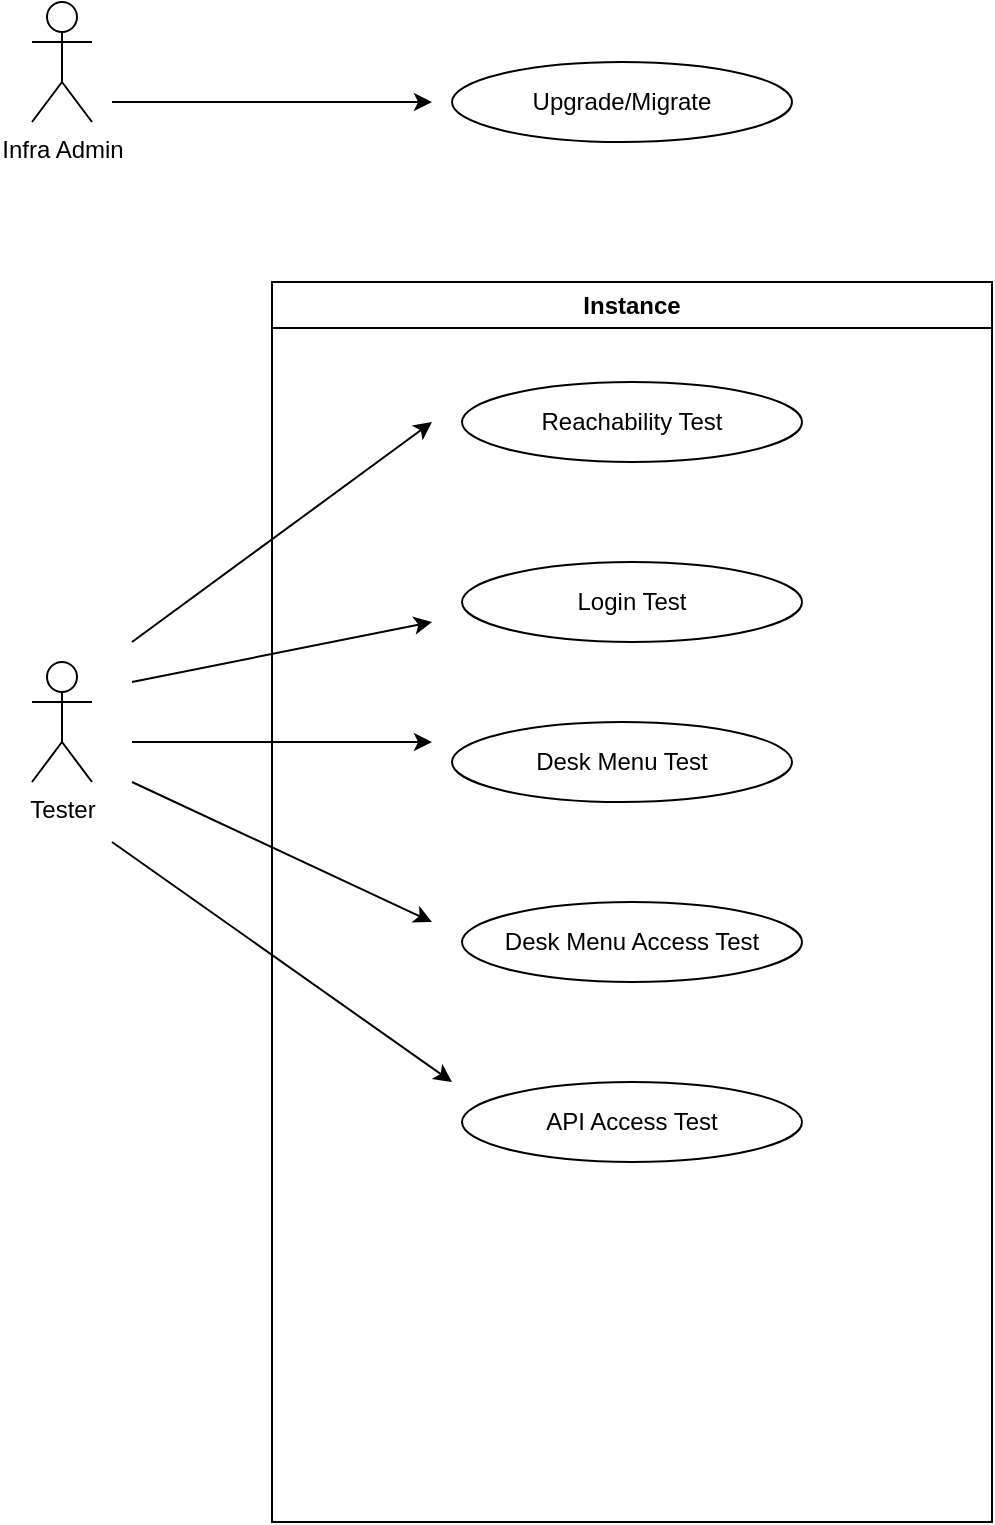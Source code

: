 <mxfile version="26.0.14">
  <diagram name="Page-1" id="y4f-Fp8S1NzeUtQ3RsJ0">
    <mxGraphModel dx="1368" dy="790" grid="1" gridSize="10" guides="1" tooltips="1" connect="1" arrows="1" fold="1" page="1" pageScale="1" pageWidth="850" pageHeight="1100" math="0" shadow="0">
      <root>
        <mxCell id="0" />
        <mxCell id="1" parent="0" />
        <mxCell id="dRdN8C4UgrvtnP99j4bF-1" value="Instance" style="swimlane;whiteSpace=wrap;html=1;" vertex="1" parent="1">
          <mxGeometry x="320" y="190" width="360" height="620" as="geometry" />
        </mxCell>
        <mxCell id="dRdN8C4UgrvtnP99j4bF-5" value="Reachability Test" style="ellipse;whiteSpace=wrap;html=1;" vertex="1" parent="dRdN8C4UgrvtnP99j4bF-1">
          <mxGeometry x="95" y="50" width="170" height="40" as="geometry" />
        </mxCell>
        <mxCell id="dRdN8C4UgrvtnP99j4bF-6" value="Login Test" style="ellipse;whiteSpace=wrap;html=1;" vertex="1" parent="dRdN8C4UgrvtnP99j4bF-1">
          <mxGeometry x="95" y="140" width="170" height="40" as="geometry" />
        </mxCell>
        <mxCell id="dRdN8C4UgrvtnP99j4bF-10" value="Desk Menu Test" style="ellipse;whiteSpace=wrap;html=1;" vertex="1" parent="dRdN8C4UgrvtnP99j4bF-1">
          <mxGeometry x="90" y="220" width="170" height="40" as="geometry" />
        </mxCell>
        <mxCell id="dRdN8C4UgrvtnP99j4bF-11" value="Desk Menu Access Test" style="ellipse;whiteSpace=wrap;html=1;" vertex="1" parent="dRdN8C4UgrvtnP99j4bF-1">
          <mxGeometry x="95" y="310" width="170" height="40" as="geometry" />
        </mxCell>
        <mxCell id="dRdN8C4UgrvtnP99j4bF-2" value="Infra Admin" style="shape=umlActor;verticalLabelPosition=bottom;verticalAlign=top;html=1;outlineConnect=0;" vertex="1" parent="1">
          <mxGeometry x="200" y="50" width="30" height="60" as="geometry" />
        </mxCell>
        <mxCell id="dRdN8C4UgrvtnP99j4bF-3" value="Tester" style="shape=umlActor;verticalLabelPosition=bottom;verticalAlign=top;html=1;outlineConnect=0;" vertex="1" parent="1">
          <mxGeometry x="200" y="380" width="30" height="60" as="geometry" />
        </mxCell>
        <mxCell id="dRdN8C4UgrvtnP99j4bF-4" value="Upgrade/Migrate" style="ellipse;whiteSpace=wrap;html=1;" vertex="1" parent="1">
          <mxGeometry x="410" y="80" width="170" height="40" as="geometry" />
        </mxCell>
        <mxCell id="dRdN8C4UgrvtnP99j4bF-12" value="API Access Test" style="ellipse;whiteSpace=wrap;html=1;" vertex="1" parent="1">
          <mxGeometry x="415" y="590" width="170" height="40" as="geometry" />
        </mxCell>
        <mxCell id="dRdN8C4UgrvtnP99j4bF-18" value="" style="endArrow=classic;html=1;rounded=0;" edge="1" parent="1">
          <mxGeometry width="50" height="50" relative="1" as="geometry">
            <mxPoint x="240" y="100" as="sourcePoint" />
            <mxPoint x="400" y="100" as="targetPoint" />
          </mxGeometry>
        </mxCell>
        <mxCell id="dRdN8C4UgrvtnP99j4bF-19" value="" style="endArrow=classic;html=1;rounded=0;" edge="1" parent="1">
          <mxGeometry width="50" height="50" relative="1" as="geometry">
            <mxPoint x="250" y="370" as="sourcePoint" />
            <mxPoint x="400" y="260" as="targetPoint" />
          </mxGeometry>
        </mxCell>
        <mxCell id="dRdN8C4UgrvtnP99j4bF-20" value="" style="endArrow=classic;html=1;rounded=0;" edge="1" parent="1">
          <mxGeometry width="50" height="50" relative="1" as="geometry">
            <mxPoint x="250" y="390" as="sourcePoint" />
            <mxPoint x="400" y="360" as="targetPoint" />
          </mxGeometry>
        </mxCell>
        <mxCell id="dRdN8C4UgrvtnP99j4bF-21" value="" style="endArrow=classic;html=1;rounded=0;" edge="1" parent="1">
          <mxGeometry width="50" height="50" relative="1" as="geometry">
            <mxPoint x="250" y="420" as="sourcePoint" />
            <mxPoint x="400" y="420" as="targetPoint" />
          </mxGeometry>
        </mxCell>
        <mxCell id="dRdN8C4UgrvtnP99j4bF-22" value="" style="endArrow=classic;html=1;rounded=0;" edge="1" parent="1">
          <mxGeometry width="50" height="50" relative="1" as="geometry">
            <mxPoint x="250" y="440" as="sourcePoint" />
            <mxPoint x="400" y="510" as="targetPoint" />
          </mxGeometry>
        </mxCell>
        <mxCell id="dRdN8C4UgrvtnP99j4bF-23" value="" style="endArrow=classic;html=1;rounded=0;" edge="1" parent="1">
          <mxGeometry width="50" height="50" relative="1" as="geometry">
            <mxPoint x="240" y="470" as="sourcePoint" />
            <mxPoint x="410" y="590" as="targetPoint" />
          </mxGeometry>
        </mxCell>
      </root>
    </mxGraphModel>
  </diagram>
</mxfile>
